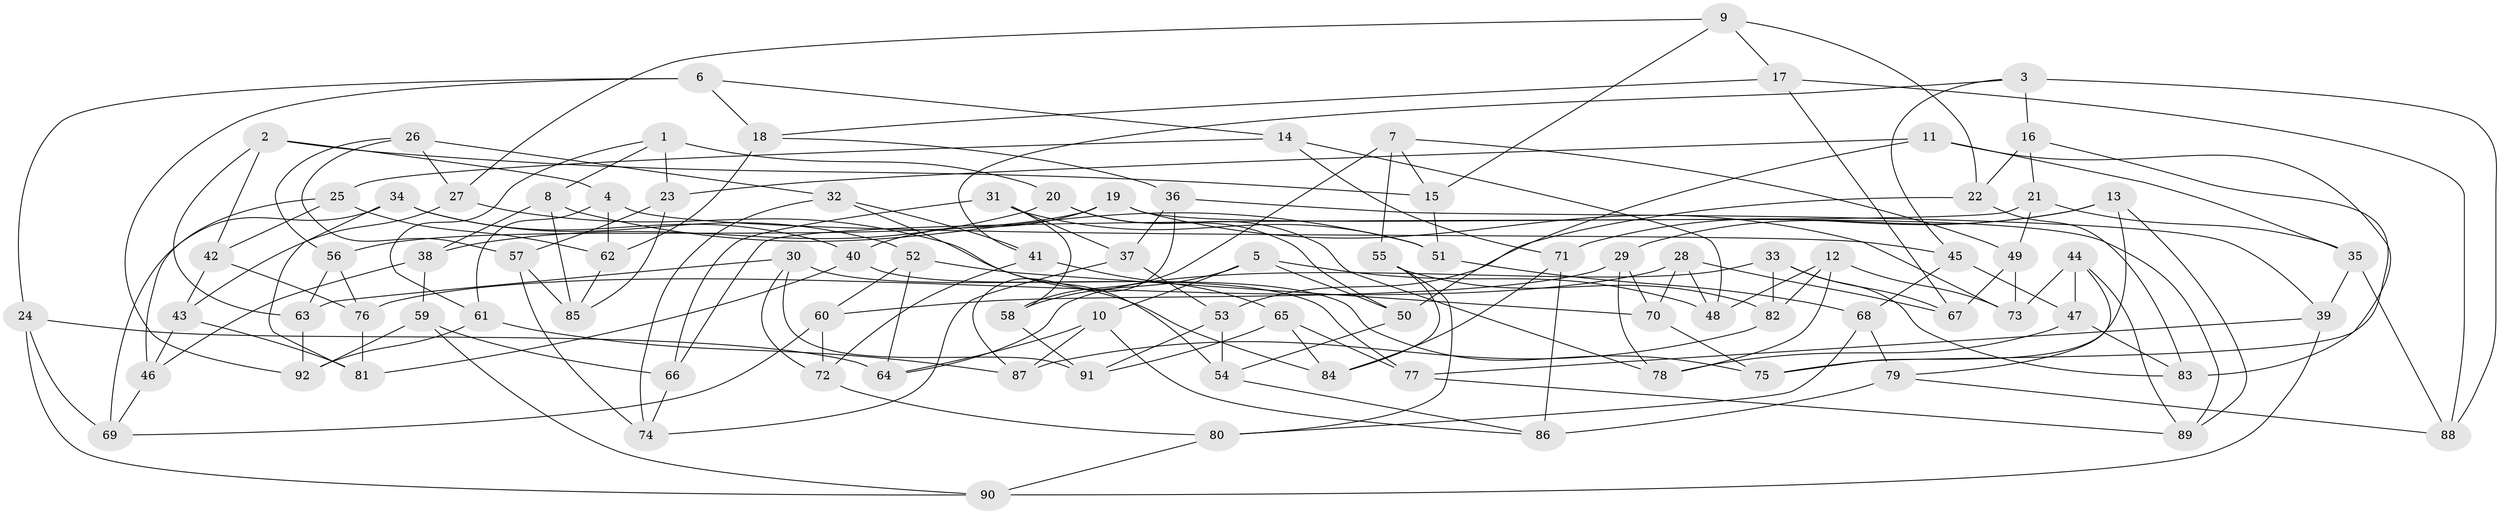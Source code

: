 // Generated by graph-tools (version 1.1) at 2025/03/03/09/25 03:03:02]
// undirected, 92 vertices, 184 edges
graph export_dot {
graph [start="1"]
  node [color=gray90,style=filled];
  1;
  2;
  3;
  4;
  5;
  6;
  7;
  8;
  9;
  10;
  11;
  12;
  13;
  14;
  15;
  16;
  17;
  18;
  19;
  20;
  21;
  22;
  23;
  24;
  25;
  26;
  27;
  28;
  29;
  30;
  31;
  32;
  33;
  34;
  35;
  36;
  37;
  38;
  39;
  40;
  41;
  42;
  43;
  44;
  45;
  46;
  47;
  48;
  49;
  50;
  51;
  52;
  53;
  54;
  55;
  56;
  57;
  58;
  59;
  60;
  61;
  62;
  63;
  64;
  65;
  66;
  67;
  68;
  69;
  70;
  71;
  72;
  73;
  74;
  75;
  76;
  77;
  78;
  79;
  80;
  81;
  82;
  83;
  84;
  85;
  86;
  87;
  88;
  89;
  90;
  91;
  92;
  1 -- 23;
  1 -- 8;
  1 -- 20;
  1 -- 61;
  2 -- 15;
  2 -- 4;
  2 -- 42;
  2 -- 63;
  3 -- 88;
  3 -- 41;
  3 -- 45;
  3 -- 16;
  4 -- 45;
  4 -- 61;
  4 -- 62;
  5 -- 50;
  5 -- 10;
  5 -- 48;
  5 -- 58;
  6 -- 14;
  6 -- 24;
  6 -- 92;
  6 -- 18;
  7 -- 55;
  7 -- 15;
  7 -- 49;
  7 -- 58;
  8 -- 38;
  8 -- 85;
  8 -- 51;
  9 -- 15;
  9 -- 27;
  9 -- 22;
  9 -- 17;
  10 -- 86;
  10 -- 64;
  10 -- 87;
  11 -- 50;
  11 -- 35;
  11 -- 83;
  11 -- 23;
  12 -- 82;
  12 -- 78;
  12 -- 48;
  12 -- 73;
  13 -- 71;
  13 -- 75;
  13 -- 29;
  13 -- 89;
  14 -- 25;
  14 -- 48;
  14 -- 71;
  15 -- 51;
  16 -- 22;
  16 -- 75;
  16 -- 21;
  17 -- 18;
  17 -- 88;
  17 -- 67;
  18 -- 62;
  18 -- 36;
  19 -- 89;
  19 -- 56;
  19 -- 73;
  19 -- 40;
  20 -- 50;
  20 -- 78;
  20 -- 38;
  21 -- 49;
  21 -- 66;
  21 -- 35;
  22 -- 53;
  22 -- 83;
  23 -- 85;
  23 -- 57;
  24 -- 90;
  24 -- 64;
  24 -- 69;
  25 -- 62;
  25 -- 46;
  25 -- 42;
  26 -- 32;
  26 -- 57;
  26 -- 27;
  26 -- 56;
  27 -- 43;
  27 -- 84;
  28 -- 76;
  28 -- 67;
  28 -- 70;
  28 -- 48;
  29 -- 70;
  29 -- 60;
  29 -- 78;
  30 -- 77;
  30 -- 91;
  30 -- 72;
  30 -- 63;
  31 -- 58;
  31 -- 37;
  31 -- 51;
  31 -- 66;
  32 -- 41;
  32 -- 74;
  32 -- 54;
  33 -- 82;
  33 -- 67;
  33 -- 83;
  33 -- 64;
  34 -- 40;
  34 -- 52;
  34 -- 69;
  34 -- 81;
  35 -- 88;
  35 -- 39;
  36 -- 87;
  36 -- 37;
  36 -- 39;
  37 -- 53;
  37 -- 74;
  38 -- 59;
  38 -- 46;
  39 -- 90;
  39 -- 77;
  40 -- 81;
  40 -- 75;
  41 -- 65;
  41 -- 72;
  42 -- 76;
  42 -- 43;
  43 -- 81;
  43 -- 46;
  44 -- 89;
  44 -- 79;
  44 -- 73;
  44 -- 47;
  45 -- 47;
  45 -- 68;
  46 -- 69;
  47 -- 78;
  47 -- 83;
  49 -- 73;
  49 -- 67;
  50 -- 54;
  51 -- 68;
  52 -- 64;
  52 -- 70;
  52 -- 60;
  53 -- 91;
  53 -- 54;
  54 -- 86;
  55 -- 84;
  55 -- 82;
  55 -- 80;
  56 -- 76;
  56 -- 63;
  57 -- 74;
  57 -- 85;
  58 -- 91;
  59 -- 66;
  59 -- 90;
  59 -- 92;
  60 -- 72;
  60 -- 69;
  61 -- 92;
  61 -- 87;
  62 -- 85;
  63 -- 92;
  65 -- 84;
  65 -- 77;
  65 -- 91;
  66 -- 74;
  68 -- 80;
  68 -- 79;
  70 -- 75;
  71 -- 86;
  71 -- 84;
  72 -- 80;
  76 -- 81;
  77 -- 89;
  79 -- 86;
  79 -- 88;
  80 -- 90;
  82 -- 87;
}
